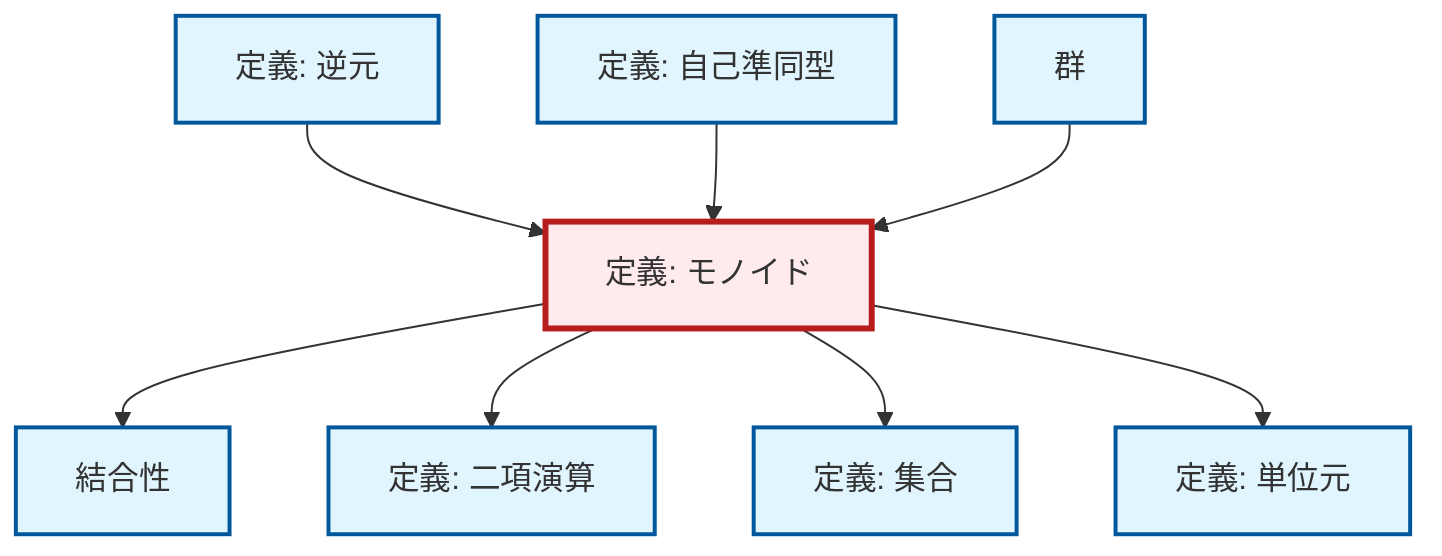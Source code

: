 graph TD
    classDef definition fill:#e1f5fe,stroke:#01579b,stroke-width:2px
    classDef theorem fill:#f3e5f5,stroke:#4a148c,stroke-width:2px
    classDef axiom fill:#fff3e0,stroke:#e65100,stroke-width:2px
    classDef example fill:#e8f5e9,stroke:#1b5e20,stroke-width:2px
    classDef current fill:#ffebee,stroke:#b71c1c,stroke-width:3px
    def-group["群"]:::definition
    def-monoid["定義: モノイド"]:::definition
    def-binary-operation["定義: 二項演算"]:::definition
    def-endomorphism["定義: 自己準同型"]:::definition
    def-inverse-element["定義: 逆元"]:::definition
    def-associativity["結合性"]:::definition
    def-identity-element["定義: 単位元"]:::definition
    def-set["定義: 集合"]:::definition
    def-monoid --> def-associativity
    def-inverse-element --> def-monoid
    def-monoid --> def-binary-operation
    def-endomorphism --> def-monoid
    def-monoid --> def-set
    def-monoid --> def-identity-element
    def-group --> def-monoid
    class def-monoid current